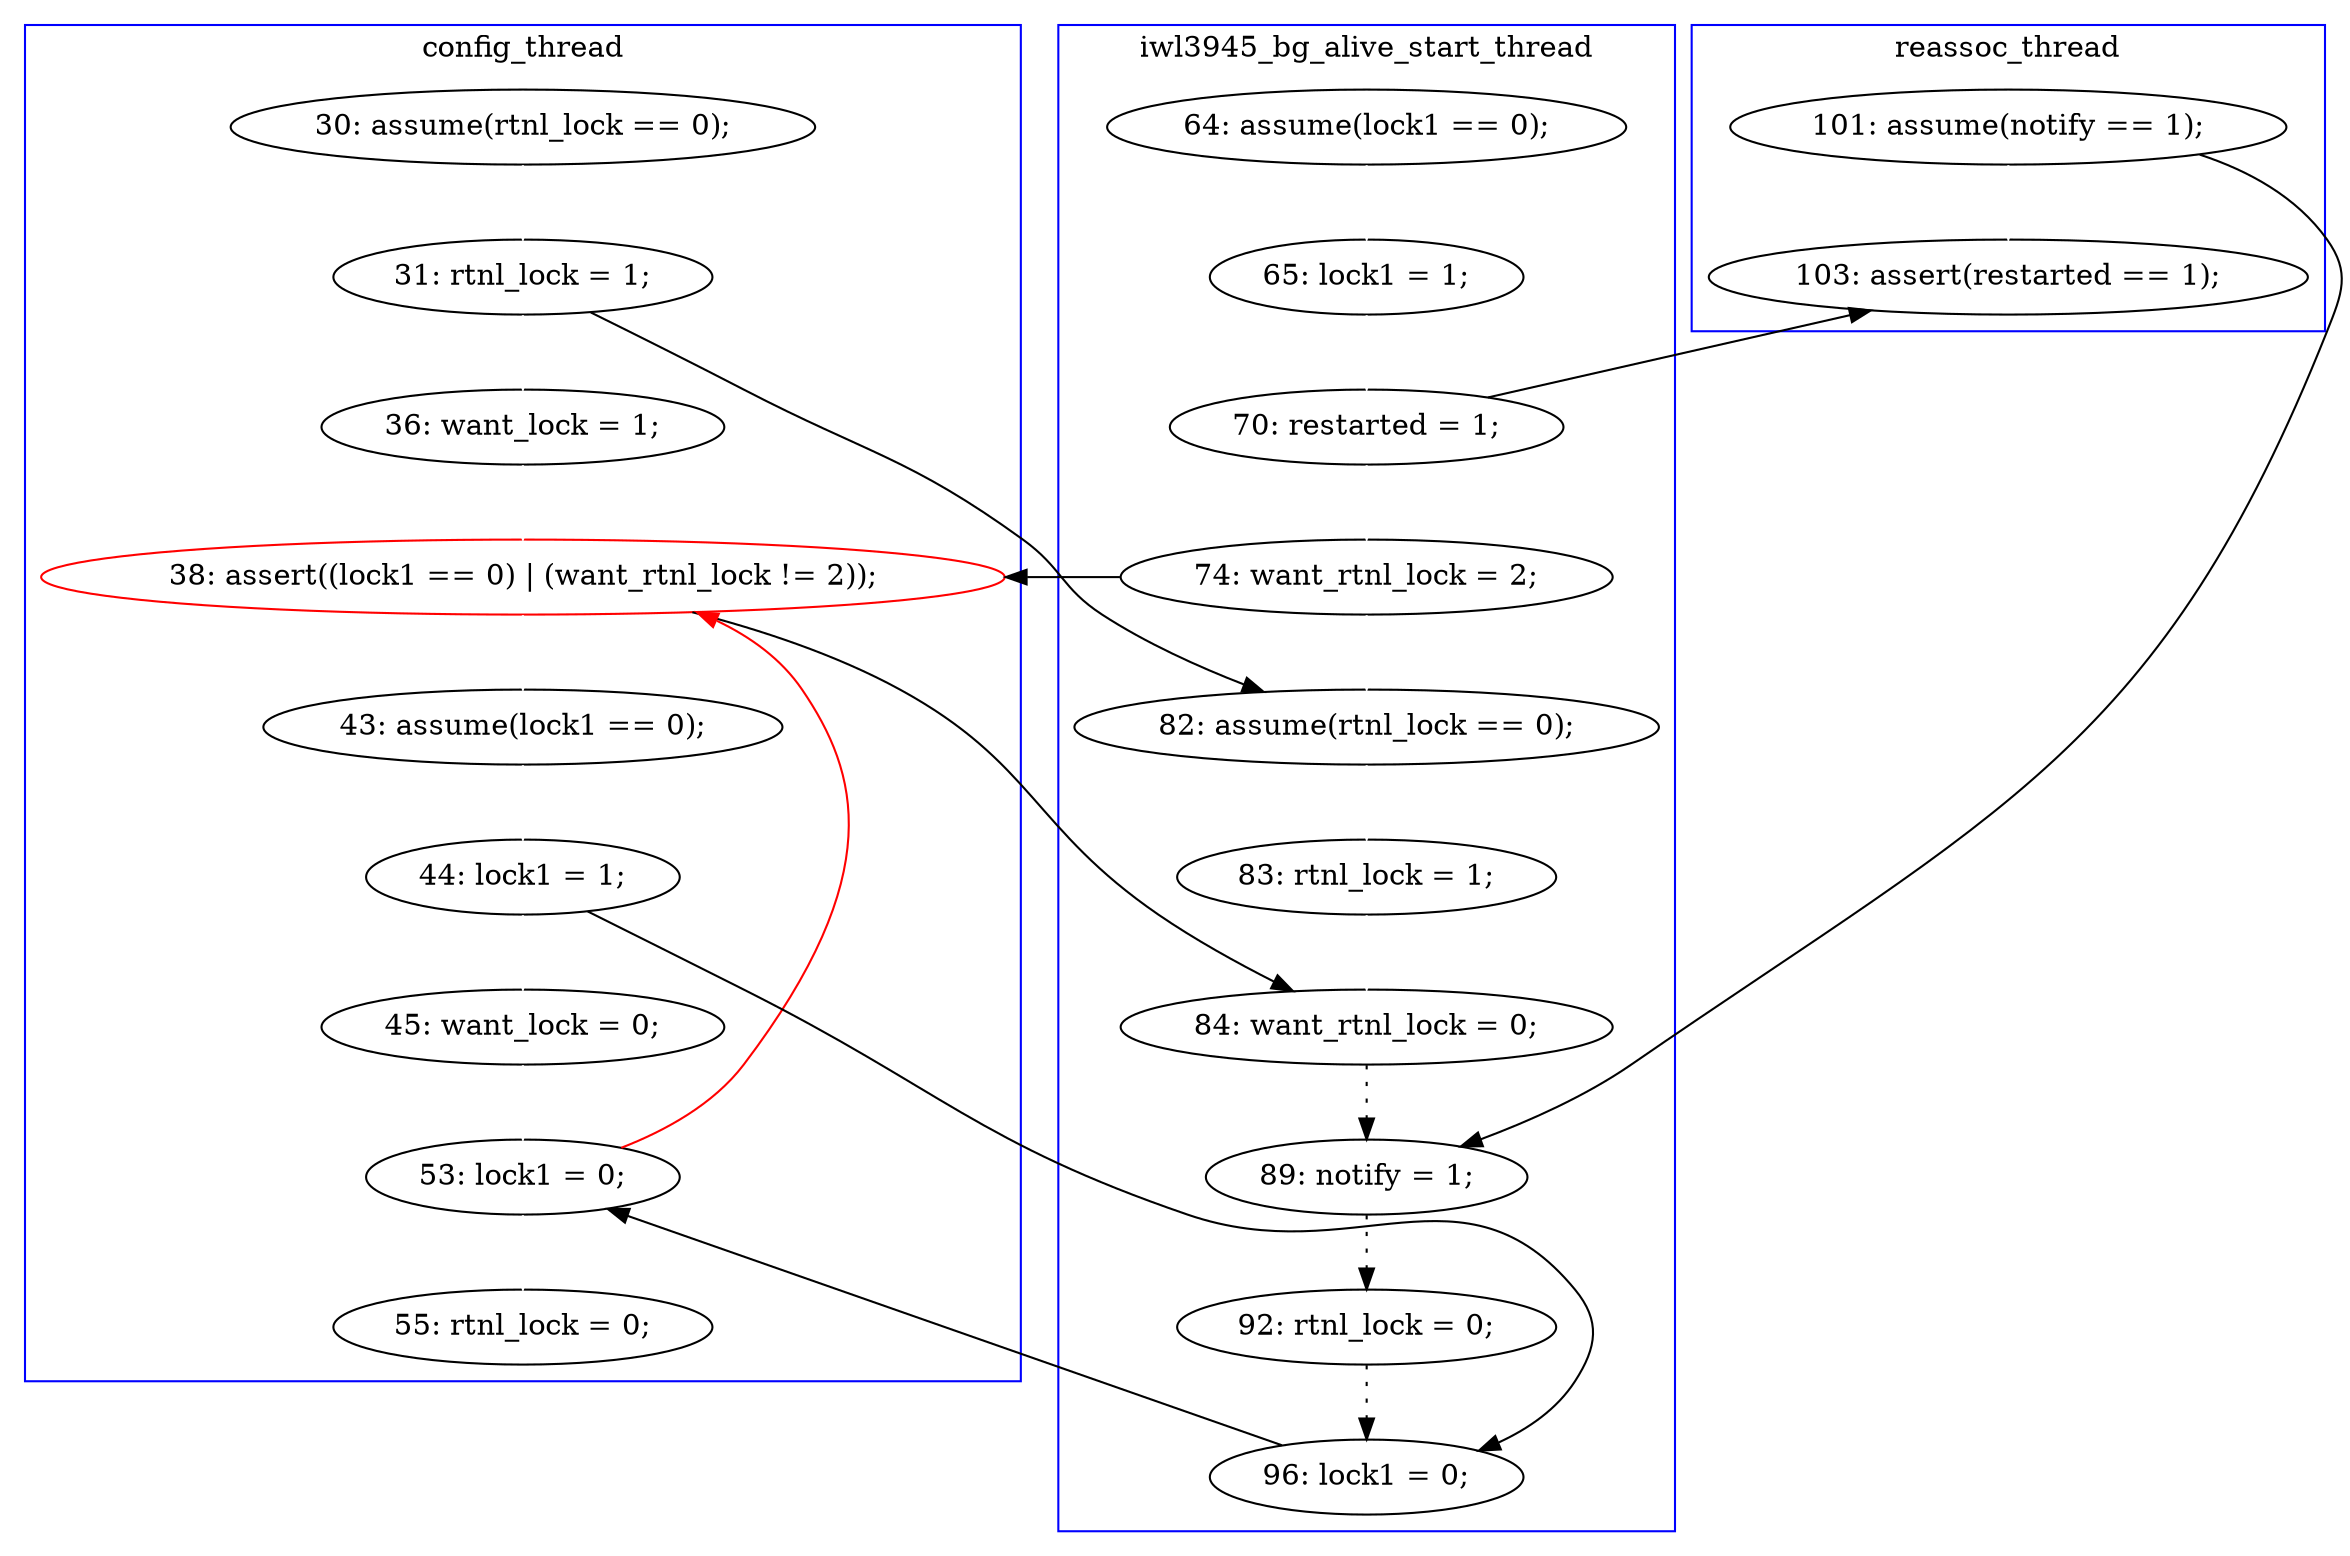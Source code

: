 digraph Counterexample {
	20 -> 22 [color = white, style = solid]
	20 -> 21 [color = black, style = solid, constraint = false]
	24 -> 29 [color = black, style = dotted]
	17 -> 18 [color = white, style = solid]
	19 -> 20 [color = white, style = solid]
	25 -> 32 [color = white, style = solid]
	21 -> 26 [color = white, style = solid]
	19 -> 32 [color = black, style = solid, constraint = false]
	16 -> 17 [color = white, style = solid]
	22 -> 23 [color = white, style = solid]
	14 -> 15 [color = white, style = solid]
	15 -> 19 [color = white, style = solid]
	17 -> 22 [color = black, style = solid, constraint = false]
	28 -> 33 [color = white, style = solid]
	27 -> 31 [color = black, style = solid, constraint = false]
	31 -> 33 [color = black, style = solid, constraint = false]
	23 -> 24 [color = white, style = solid]
	25 -> 29 [color = black, style = solid, constraint = false]
	30 -> 31 [color = black, style = dotted]
	21 -> 24 [color = black, style = solid, constraint = false]
	26 -> 27 [color = white, style = solid]
	18 -> 21 [color = white, style = solid]
	33 -> 34 [color = white, style = solid]
	27 -> 28 [color = white, style = solid]
	33 -> 21 [color = red, style = solid, constraint = false]
	29 -> 30 [color = black, style = dotted]
	subgraph cluster3 {
		label = reassoc_thread
		color = blue
		25  [label = "101: assume(notify == 1);"]
		32  [label = "103: assert(restarted == 1);"]
	}
	subgraph cluster2 {
		label = iwl3945_bg_alive_start_thread
		color = blue
		31  [label = "96: lock1 = 0;"]
		22  [label = "82: assume(rtnl_lock == 0);"]
		15  [label = "65: lock1 = 1;"]
		24  [label = "84: want_rtnl_lock = 0;"]
		19  [label = "70: restarted = 1;"]
		20  [label = "74: want_rtnl_lock = 2;"]
		30  [label = "92: rtnl_lock = 0;"]
		14  [label = "64: assume(lock1 == 0);"]
		29  [label = "89: notify = 1;"]
		23  [label = "83: rtnl_lock = 1;"]
	}
	subgraph cluster1 {
		label = config_thread
		color = blue
		26  [label = "43: assume(lock1 == 0);"]
		18  [label = "36: want_lock = 1;"]
		27  [label = "44: lock1 = 1;"]
		28  [label = "45: want_lock = 0;"]
		34  [label = "55: rtnl_lock = 0;"]
		21  [label = "38: assert((lock1 == 0) | (want_rtnl_lock != 2));", color = red]
		16  [label = "30: assume(rtnl_lock == 0);"]
		17  [label = "31: rtnl_lock = 1;"]
		33  [label = "53: lock1 = 0;"]
	}
}